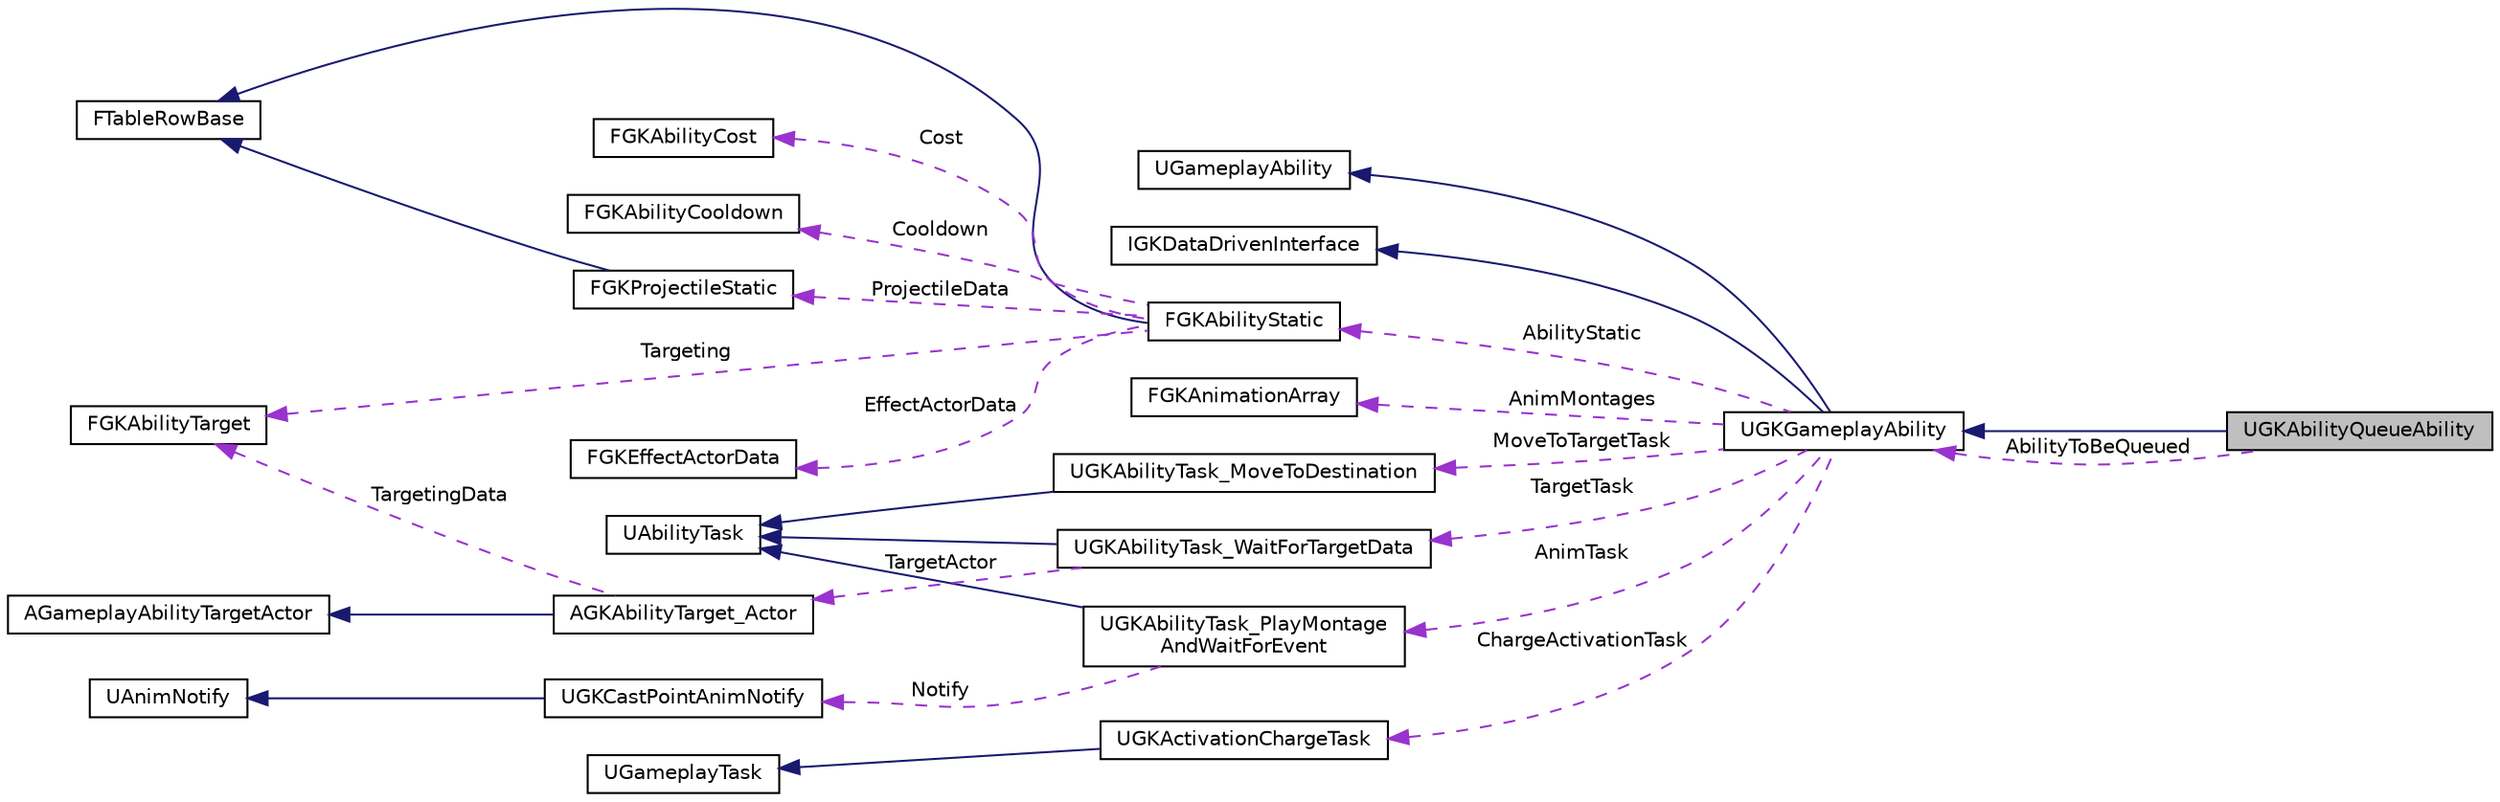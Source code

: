 digraph "UGKAbilityQueueAbility"
{
 // LATEX_PDF_SIZE
  edge [fontname="Helvetica",fontsize="10",labelfontname="Helvetica",labelfontsize="10"];
  node [fontname="Helvetica",fontsize="10",shape=record];
  rankdir="LR";
  Node1 [label="UGKAbilityQueueAbility",height=0.2,width=0.4,color="black", fillcolor="grey75", style="filled", fontcolor="black",tooltip=" "];
  Node2 -> Node1 [dir="back",color="midnightblue",fontsize="10",style="solid",fontname="Helvetica"];
  Node2 [label="UGKGameplayAbility",height=0.2,width=0.4,color="black", fillcolor="white", style="filled",URL="$classUGKGameplayAbility.html",tooltip=" "];
  Node3 -> Node2 [dir="back",color="midnightblue",fontsize="10",style="solid",fontname="Helvetica"];
  Node3 [label="UGameplayAbility",height=0.2,width=0.4,color="black", fillcolor="white", style="filled",tooltip=" "];
  Node4 -> Node2 [dir="back",color="midnightblue",fontsize="10",style="solid",fontname="Helvetica"];
  Node4 [label="IGKDataDrivenInterface",height=0.2,width=0.4,color="black", fillcolor="white", style="filled",URL="$classIGKDataDrivenInterface.html",tooltip=" "];
  Node5 -> Node2 [dir="back",color="darkorchid3",fontsize="10",style="dashed",label=" AbilityStatic" ,fontname="Helvetica"];
  Node5 [label="FGKAbilityStatic",height=0.2,width=0.4,color="black", fillcolor="white", style="filled",URL="$structFGKAbilityStatic.html",tooltip=" "];
  Node6 -> Node5 [dir="back",color="midnightblue",fontsize="10",style="solid",fontname="Helvetica"];
  Node6 [label="FTableRowBase",height=0.2,width=0.4,color="black", fillcolor="white", style="filled",tooltip=" "];
  Node7 -> Node5 [dir="back",color="darkorchid3",fontsize="10",style="dashed",label=" Cost" ,fontname="Helvetica"];
  Node7 [label="FGKAbilityCost",height=0.2,width=0.4,color="black", fillcolor="white", style="filled",URL="$structFGKAbilityCost.html",tooltip=" "];
  Node8 -> Node5 [dir="back",color="darkorchid3",fontsize="10",style="dashed",label=" Cooldown" ,fontname="Helvetica"];
  Node8 [label="FGKAbilityCooldown",height=0.2,width=0.4,color="black", fillcolor="white", style="filled",URL="$structFGKAbilityCooldown.html",tooltip=" "];
  Node9 -> Node5 [dir="back",color="darkorchid3",fontsize="10",style="dashed",label=" Targeting" ,fontname="Helvetica"];
  Node9 [label="FGKAbilityTarget",height=0.2,width=0.4,color="black", fillcolor="white", style="filled",URL="$structFGKAbilityTarget.html",tooltip=" "];
  Node10 -> Node5 [dir="back",color="darkorchid3",fontsize="10",style="dashed",label=" ProjectileData" ,fontname="Helvetica"];
  Node10 [label="FGKProjectileStatic",height=0.2,width=0.4,color="black", fillcolor="white", style="filled",URL="$structFGKProjectileStatic.html",tooltip=" "];
  Node6 -> Node10 [dir="back",color="midnightblue",fontsize="10",style="solid",fontname="Helvetica"];
  Node11 -> Node5 [dir="back",color="darkorchid3",fontsize="10",style="dashed",label=" EffectActorData" ,fontname="Helvetica"];
  Node11 [label="FGKEffectActorData",height=0.2,width=0.4,color="black", fillcolor="white", style="filled",URL="$structFGKEffectActorData.html",tooltip=" "];
  Node12 -> Node2 [dir="back",color="darkorchid3",fontsize="10",style="dashed",label=" AnimMontages" ,fontname="Helvetica"];
  Node12 [label="FGKAnimationArray",height=0.2,width=0.4,color="black", fillcolor="white", style="filled",URL="$structFGKAnimationArray.html",tooltip=" "];
  Node13 -> Node2 [dir="back",color="darkorchid3",fontsize="10",style="dashed",label=" AnimTask" ,fontname="Helvetica"];
  Node13 [label="UGKAbilityTask_PlayMontage\lAndWaitForEvent",height=0.2,width=0.4,color="black", fillcolor="white", style="filled",URL="$classUGKAbilityTask__PlayMontageAndWaitForEvent.html",tooltip=" "];
  Node14 -> Node13 [dir="back",color="midnightblue",fontsize="10",style="solid",fontname="Helvetica"];
  Node14 [label="UAbilityTask",height=0.2,width=0.4,color="black", fillcolor="white", style="filled",tooltip=" "];
  Node15 -> Node13 [dir="back",color="darkorchid3",fontsize="10",style="dashed",label=" Notify" ,fontname="Helvetica"];
  Node15 [label="UGKCastPointAnimNotify",height=0.2,width=0.4,color="black", fillcolor="white", style="filled",URL="$classUGKCastPointAnimNotify.html",tooltip=" "];
  Node16 -> Node15 [dir="back",color="midnightblue",fontsize="10",style="solid",fontname="Helvetica"];
  Node16 [label="UAnimNotify",height=0.2,width=0.4,color="black", fillcolor="white", style="filled",tooltip=" "];
  Node17 -> Node2 [dir="back",color="darkorchid3",fontsize="10",style="dashed",label=" MoveToTargetTask" ,fontname="Helvetica"];
  Node17 [label="UGKAbilityTask_MoveToDestination",height=0.2,width=0.4,color="black", fillcolor="white", style="filled",URL="$classUGKAbilityTask__MoveToDestination.html",tooltip=" "];
  Node14 -> Node17 [dir="back",color="midnightblue",fontsize="10",style="solid",fontname="Helvetica"];
  Node18 -> Node2 [dir="back",color="darkorchid3",fontsize="10",style="dashed",label=" TargetTask" ,fontname="Helvetica"];
  Node18 [label="UGKAbilityTask_WaitForTargetData",height=0.2,width=0.4,color="black", fillcolor="white", style="filled",URL="$classUGKAbilityTask__WaitForTargetData.html",tooltip=" "];
  Node14 -> Node18 [dir="back",color="midnightblue",fontsize="10",style="solid",fontname="Helvetica"];
  Node19 -> Node18 [dir="back",color="darkorchid3",fontsize="10",style="dashed",label=" TargetActor" ,fontname="Helvetica"];
  Node19 [label="AGKAbilityTarget_Actor",height=0.2,width=0.4,color="black", fillcolor="white", style="filled",URL="$classAGKAbilityTarget__Actor.html",tooltip=" "];
  Node20 -> Node19 [dir="back",color="midnightblue",fontsize="10",style="solid",fontname="Helvetica"];
  Node20 [label="AGameplayAbilityTargetActor",height=0.2,width=0.4,color="black", fillcolor="white", style="filled",tooltip=" "];
  Node9 -> Node19 [dir="back",color="darkorchid3",fontsize="10",style="dashed",label=" TargetingData" ,fontname="Helvetica"];
  Node21 -> Node2 [dir="back",color="darkorchid3",fontsize="10",style="dashed",label=" ChargeActivationTask" ,fontname="Helvetica"];
  Node21 [label="UGKActivationChargeTask",height=0.2,width=0.4,color="black", fillcolor="white", style="filled",URL="$classUGKActivationChargeTask.html",tooltip=" "];
  Node22 -> Node21 [dir="back",color="midnightblue",fontsize="10",style="solid",fontname="Helvetica"];
  Node22 [label="UGameplayTask",height=0.2,width=0.4,color="black", fillcolor="white", style="filled",tooltip=" "];
  Node2 -> Node1 [dir="back",color="darkorchid3",fontsize="10",style="dashed",label=" AbilityToBeQueued" ,fontname="Helvetica"];
}

